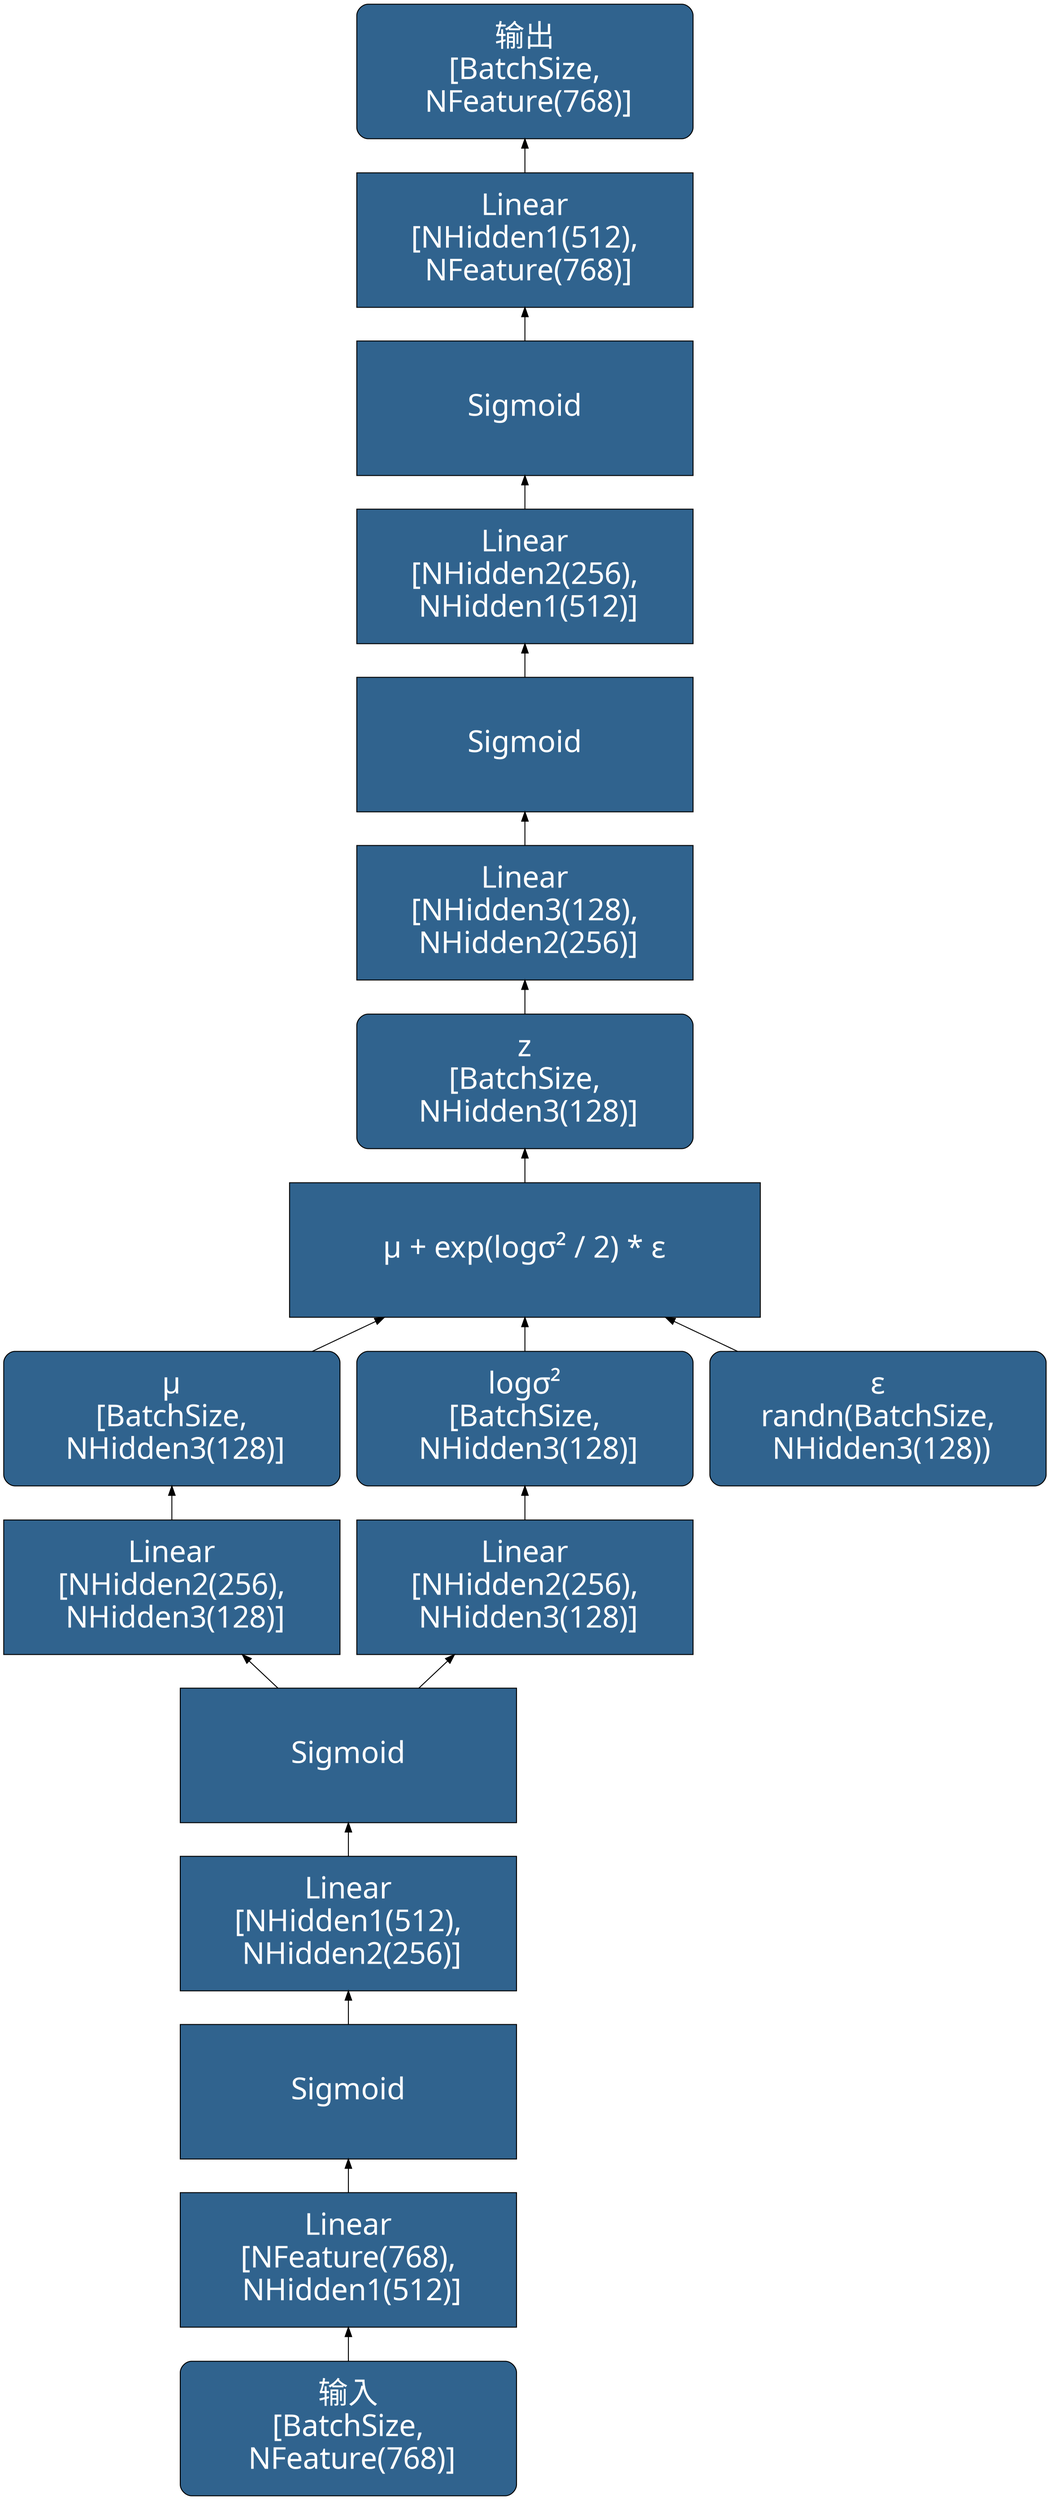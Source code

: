 digraph VariationAutoEncoder {
	rankdir=BT
    node [
		style=filled, 
		color=Black
		fontcolor=White, 
		fillcolor="#30638e", 
		fontname="SimHei",
		fontsize=32,
		width=5, height=2,
		shape="box",
	]
	
	
	inp           [label="输入\n[BatchSize,\n NFeature(768)]", shape="Mrecord"]
	ll1           [label="Linear\n[NFeature(768),\n NHidden1(512)]"]
    σ1            [label="Sigmoid"]
    ll2           [label="Linear\n[NHidden1(512),\n NHidden2(256)]"]
    σ2            [label="Sigmoid"]
	ll3_mean      [label="Linear\n[NHidden2(256),\n NHidden3(128)]"]
	ll3_log_var   [label="Linear\n[NHidden2(256),\n NHidden3(128)]"]
	z_mean        [label="μ\n[BatchSize,\n NHidden3(128)]", shape="Mrecord"]
	z_log_var     [label="logσ²\n[BatchSize,\n NHidden3(128)]", shape="Mrecord"]
	eps           [label="ε\nrandn(BatchSize,\n NHidden3(128))", shape="Mrecord"]
	sample        [label="μ + exp(logσ² / 2) * ε", width=7]
	z             [label="z\n[BatchSize,\n NHidden3(128)]", shape="Mrecord"]
    ll4           [label="Linear\n[NHidden3(128),\n NHidden2(256)]"]
    σ4            [label="Sigmoid"]
    ll5           [label="Linear\n[NHidden2(256),\n NHidden1(512)]"]
    σ5            [label="Sigmoid"]
    ll6           [label="Linear\n[NHidden1(512),\n NFeature(768)]"]
	oup           [label="输出\n[BatchSize,\n NFeature(768)]", shape="Mrecord"]
	
	inp -> ll1 -> σ1 -> ll2 -> σ2
    σ2 -> ll3_mean -> z_mean -> sample
	σ2 -> ll3_log_var -> z_log_var -> sample
	eps -> sample -> z -> ll4 -> σ4 -> ll5 -> σ5 -> ll6 -> oup

}